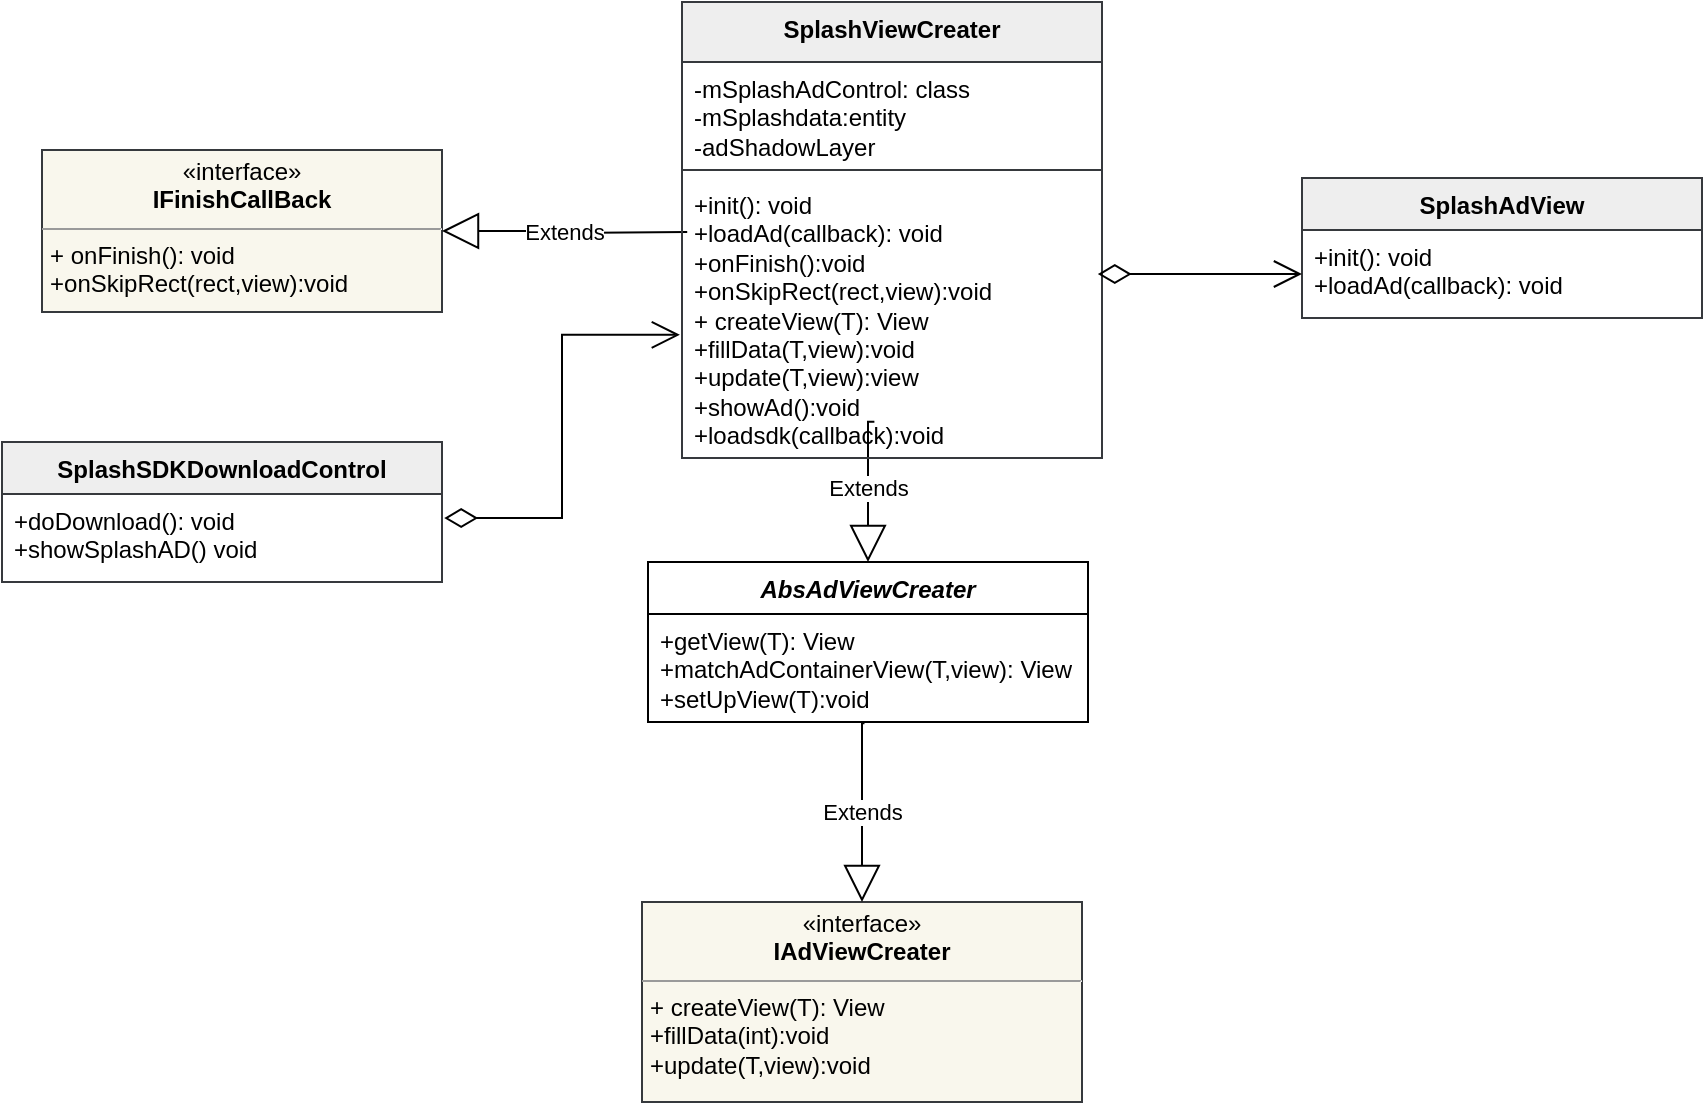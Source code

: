 <mxfile version="22.1.8" type="github">
  <diagram name="第 1 页" id="Nc3grYPA5ynb4esPSRQL">
    <mxGraphModel dx="2020" dy="626" grid="1" gridSize="10" guides="1" tooltips="1" connect="1" arrows="1" fold="1" page="1" pageScale="1" pageWidth="827" pageHeight="1169" math="0" shadow="0">
      <root>
        <mxCell id="0" />
        <mxCell id="1" parent="0" />
        <mxCell id="GuH5OVxomVTUl0tzZsFh-1" value="SplashAdView" style="swimlane;fontStyle=1;align=center;verticalAlign=top;childLayout=stackLayout;horizontal=1;startSize=26;horizontalStack=0;resizeParent=1;resizeParentMax=0;resizeLast=0;collapsible=1;marginBottom=0;whiteSpace=wrap;html=1;fillColor=#eeeeee;strokeColor=#36393d;" vertex="1" parent="1">
          <mxGeometry x="470" y="158" width="200" height="70" as="geometry" />
        </mxCell>
        <mxCell id="GuH5OVxomVTUl0tzZsFh-2" value="+init&lt;span style=&quot;background-color: initial;&quot;&gt;(): void&lt;br&gt;&lt;/span&gt;&lt;span style=&quot;border-color: var(--border-color); background-color: initial;&quot;&gt;+loadAd&lt;span style=&quot;border-color: var(--border-color); background-color: initial;&quot;&gt;(callback): void&lt;/span&gt;&lt;br&gt;&lt;/span&gt;" style="text;strokeColor=none;fillColor=none;align=left;verticalAlign=top;spacingLeft=4;spacingRight=4;overflow=hidden;rotatable=0;points=[[0,0.5],[1,0.5]];portConstraint=eastwest;whiteSpace=wrap;html=1;" vertex="1" parent="GuH5OVxomVTUl0tzZsFh-1">
          <mxGeometry y="26" width="200" height="44" as="geometry" />
        </mxCell>
        <mxCell id="GuH5OVxomVTUl0tzZsFh-3" value="&lt;p style=&quot;margin:0px;margin-top:4px;text-align:center;&quot;&gt;«interface»&lt;br style=&quot;border-color: var(--border-color);&quot;&gt;&lt;b style=&quot;border-color: var(--border-color);&quot;&gt;IAdViewCreater&lt;/b&gt;&lt;/p&gt;&lt;hr size=&quot;1&quot;&gt;&lt;p style=&quot;margin:0px;margin-left:4px;&quot;&gt;+&amp;nbsp;createView&lt;span style=&quot;background-color: initial;&quot;&gt;(T): View&lt;/span&gt;&lt;/p&gt;&lt;p style=&quot;margin:0px;margin-left:4px;&quot;&gt;&lt;span style=&quot;background-color: initial;&quot;&gt;+fillData(int):void&lt;/span&gt;&lt;/p&gt;&lt;p style=&quot;margin:0px;margin-left:4px;&quot;&gt;+update&lt;span style=&quot;background-color: initial;&quot;&gt;(T,view):void&lt;/span&gt;&lt;/p&gt;" style="verticalAlign=top;align=left;overflow=fill;fontSize=12;fontFamily=Helvetica;html=1;whiteSpace=wrap;fillColor=#f9f7ed;strokeColor=#36393d;" vertex="1" parent="1">
          <mxGeometry x="140" y="520" width="220" height="100" as="geometry" />
        </mxCell>
        <mxCell id="GuH5OVxomVTUl0tzZsFh-4" value="&lt;i&gt;AbsAdViewCreater&lt;/i&gt;" style="swimlane;fontStyle=1;align=center;verticalAlign=top;childLayout=stackLayout;horizontal=1;startSize=26;horizontalStack=0;resizeParent=1;resizeParentMax=0;resizeLast=0;collapsible=1;marginBottom=0;whiteSpace=wrap;html=1;" vertex="1" parent="1">
          <mxGeometry x="143" y="350" width="220" height="80" as="geometry" />
        </mxCell>
        <mxCell id="GuH5OVxomVTUl0tzZsFh-5" value="+getView(T): View&lt;br&gt;+matchAdContainerView(T,view): View&lt;br&gt;+setUpView(T):void&lt;span style=&quot;background-color: initial;&quot;&gt;&lt;br&gt;&lt;/span&gt;" style="text;strokeColor=none;fillColor=none;align=left;verticalAlign=top;spacingLeft=4;spacingRight=4;overflow=hidden;rotatable=0;points=[[0,0.5],[1,0.5]];portConstraint=eastwest;whiteSpace=wrap;html=1;" vertex="1" parent="GuH5OVxomVTUl0tzZsFh-4">
          <mxGeometry y="26" width="220" height="54" as="geometry" />
        </mxCell>
        <mxCell id="GuH5OVxomVTUl0tzZsFh-6" value="Extends" style="endArrow=block;endSize=16;endFill=0;html=1;rounded=0;entryX=0.5;entryY=0;entryDx=0;entryDy=0;exitX=0.492;exitY=1.012;exitDx=0;exitDy=0;edgeStyle=orthogonalEdgeStyle;exitPerimeter=0;" edge="1" parent="1" source="GuH5OVxomVTUl0tzZsFh-5" target="GuH5OVxomVTUl0tzZsFh-3">
          <mxGeometry width="160" relative="1" as="geometry">
            <mxPoint x="72.4" y="494.004" as="sourcePoint" />
            <mxPoint x="70.4" y="430.004" as="targetPoint" />
            <Array as="points">
              <mxPoint x="250" y="431" />
            </Array>
          </mxGeometry>
        </mxCell>
        <mxCell id="GuH5OVxomVTUl0tzZsFh-9" value="&lt;p style=&quot;margin:0px;margin-top:4px;text-align:center;&quot;&gt;«interface»&lt;br style=&quot;border-color: var(--border-color);&quot;&gt;&lt;b style=&quot;border-color: var(--border-color);&quot;&gt;IFinishCallBack&lt;/b&gt;&lt;/p&gt;&lt;hr size=&quot;1&quot;&gt;&lt;p style=&quot;margin:0px;margin-left:4px;&quot;&gt;+&amp;nbsp;onFinish&lt;span style=&quot;background-color: initial;&quot;&gt;(): void&lt;/span&gt;&lt;/p&gt;&lt;p style=&quot;margin:0px;margin-left:4px;&quot;&gt;&lt;span style=&quot;background-color: initial;&quot;&gt;+&lt;/span&gt;onSkipRect(rect,view):void&lt;/p&gt;" style="verticalAlign=top;align=left;overflow=fill;fontSize=12;fontFamily=Helvetica;html=1;whiteSpace=wrap;fillColor=#f9f7ed;strokeColor=#36393d;" vertex="1" parent="1">
          <mxGeometry x="-160" y="144" width="200" height="81" as="geometry" />
        </mxCell>
        <mxCell id="GuH5OVxomVTUl0tzZsFh-10" value="Extends" style="endArrow=block;endSize=16;endFill=0;html=1;rounded=0;edgeStyle=orthogonalEdgeStyle;entryX=1;entryY=0.5;entryDx=0;entryDy=0;exitX=0.013;exitY=0.34;exitDx=0;exitDy=0;exitPerimeter=0;" edge="1" parent="1" target="GuH5OVxomVTUl0tzZsFh-9">
          <mxGeometry width="160" relative="1" as="geometry">
            <mxPoint x="162.6" y="184.96" as="sourcePoint" />
            <mxPoint x="-10" y="350" as="targetPoint" />
          </mxGeometry>
        </mxCell>
        <mxCell id="GuH5OVxomVTUl0tzZsFh-11" value="Extends" style="endArrow=block;endSize=16;endFill=0;html=1;rounded=0;entryX=0.5;entryY=0;entryDx=0;entryDy=0;exitX=0.481;exitY=0.999;exitDx=0;exitDy=0;edgeStyle=orthogonalEdgeStyle;exitPerimeter=0;" edge="1" parent="1" target="GuH5OVxomVTUl0tzZsFh-4">
          <mxGeometry width="160" relative="1" as="geometry">
            <mxPoint x="256.2" y="279.856" as="sourcePoint" />
            <mxPoint x="-59.6" y="300.004" as="targetPoint" />
            <Array as="points">
              <mxPoint x="253" y="280" />
            </Array>
          </mxGeometry>
        </mxCell>
        <mxCell id="GuH5OVxomVTUl0tzZsFh-12" value="SplashSDKDownloadControl" style="swimlane;fontStyle=1;align=center;verticalAlign=top;childLayout=stackLayout;horizontal=1;startSize=26;horizontalStack=0;resizeParent=1;resizeParentMax=0;resizeLast=0;collapsible=1;marginBottom=0;whiteSpace=wrap;html=1;fillColor=#eeeeee;strokeColor=#36393d;" vertex="1" parent="1">
          <mxGeometry x="-180" y="290" width="220" height="70" as="geometry" />
        </mxCell>
        <mxCell id="GuH5OVxomVTUl0tzZsFh-13" value="+doDownload(): void&lt;br&gt;+showSplashAD() void&lt;span style=&quot;background-color: initial;&quot;&gt;&lt;br&gt;&lt;/span&gt;" style="text;strokeColor=none;fillColor=none;align=left;verticalAlign=top;spacingLeft=4;spacingRight=4;overflow=hidden;rotatable=0;points=[[0,0.5],[1,0.5]];portConstraint=eastwest;whiteSpace=wrap;html=1;" vertex="1" parent="GuH5OVxomVTUl0tzZsFh-12">
          <mxGeometry y="26" width="220" height="44" as="geometry" />
        </mxCell>
        <mxCell id="GuH5OVxomVTUl0tzZsFh-15" value="" style="endArrow=open;html=1;endSize=12;startArrow=diamondThin;startSize=14;startFill=0;edgeStyle=orthogonalEdgeStyle;align=left;verticalAlign=bottom;rounded=0;entryX=-0.005;entryY=0.56;entryDx=0;entryDy=0;entryPerimeter=0;exitX=1.005;exitY=0.273;exitDx=0;exitDy=0;exitPerimeter=0;" edge="1" parent="1" source="GuH5OVxomVTUl0tzZsFh-13" target="GuH5OVxomVTUl0tzZsFh-21">
          <mxGeometry x="-1" y="3" relative="1" as="geometry">
            <mxPoint x="-100" y="450" as="sourcePoint" />
            <mxPoint x="160" y="224.992" as="targetPoint" />
          </mxGeometry>
        </mxCell>
        <mxCell id="GuH5OVxomVTUl0tzZsFh-18" value="SplashViewCreater" style="swimlane;fontStyle=1;align=center;verticalAlign=top;childLayout=stackLayout;horizontal=1;startSize=30;horizontalStack=0;resizeParent=1;resizeParentMax=0;resizeLast=0;collapsible=1;marginBottom=0;whiteSpace=wrap;html=1;fillColor=#eeeeee;strokeColor=#36393d;" vertex="1" parent="1">
          <mxGeometry x="160" y="70" width="210" height="228" as="geometry" />
        </mxCell>
        <mxCell id="GuH5OVxomVTUl0tzZsFh-19" value="-mSplashAdControl&lt;span style=&quot;background-color: initial;&quot;&gt;: class&lt;br&gt;&lt;/span&gt;-mSplashdata:entity&lt;br&gt;-adShadowLayer" style="text;strokeColor=none;fillColor=none;align=left;verticalAlign=top;spacingLeft=4;spacingRight=4;overflow=hidden;rotatable=0;points=[[0,0.5],[1,0.5]];portConstraint=eastwest;whiteSpace=wrap;html=1;" vertex="1" parent="GuH5OVxomVTUl0tzZsFh-18">
          <mxGeometry y="30" width="210" height="50" as="geometry" />
        </mxCell>
        <mxCell id="GuH5OVxomVTUl0tzZsFh-20" value="" style="line;strokeWidth=1;fillColor=none;align=left;verticalAlign=middle;spacingTop=-1;spacingLeft=3;spacingRight=3;rotatable=0;labelPosition=right;points=[];portConstraint=eastwest;strokeColor=inherit;" vertex="1" parent="GuH5OVxomVTUl0tzZsFh-18">
          <mxGeometry y="80" width="210" height="8" as="geometry" />
        </mxCell>
        <mxCell id="GuH5OVxomVTUl0tzZsFh-21" value="+init(): void&lt;br style=&quot;border-color: var(--border-color);&quot;&gt;&lt;span style=&quot;border-color: var(--border-color); background-color: initial;&quot;&gt;+loadAd&lt;span style=&quot;border-color: var(--border-color); background-color: initial;&quot;&gt;(callback): void&lt;br style=&quot;border-color: var(--border-color);&quot;&gt;&lt;/span&gt;+onFinish():void&lt;br style=&quot;border-color: var(--border-color);&quot;&gt;+onSkipRect(rect,view):void&lt;br style=&quot;border-color: var(--border-color);&quot;&gt;+ createView(T): View&lt;br style=&quot;border-color: var(--border-color);&quot;&gt;+fillData(T,view):void&lt;br style=&quot;border-color: var(--border-color);&quot;&gt;+update(T,view):view&lt;br style=&quot;border-color: var(--border-color);&quot;&gt;+showAd():void&lt;br style=&quot;border-color: var(--border-color);&quot;&gt;+loadsdk(callback):void&lt;/span&gt;" style="text;strokeColor=none;fillColor=none;align=left;verticalAlign=top;spacingLeft=4;spacingRight=4;overflow=hidden;rotatable=0;points=[[0,0.5],[1,0.5]];portConstraint=eastwest;whiteSpace=wrap;html=1;" vertex="1" parent="GuH5OVxomVTUl0tzZsFh-18">
          <mxGeometry y="88" width="210" height="140" as="geometry" />
        </mxCell>
        <mxCell id="GuH5OVxomVTUl0tzZsFh-22" value="" style="endArrow=open;html=1;endSize=12;startArrow=diamondThin;startSize=14;startFill=0;edgeStyle=orthogonalEdgeStyle;align=left;verticalAlign=bottom;rounded=0;entryX=0;entryY=0.5;entryDx=0;entryDy=0;exitX=0.99;exitY=0.343;exitDx=0;exitDy=0;exitPerimeter=0;" edge="1" parent="1" source="GuH5OVxomVTUl0tzZsFh-21" target="GuH5OVxomVTUl0tzZsFh-2">
          <mxGeometry x="-1" y="3" relative="1" as="geometry">
            <mxPoint x="190" y="220" as="sourcePoint" />
            <mxPoint x="350" y="220" as="targetPoint" />
          </mxGeometry>
        </mxCell>
      </root>
    </mxGraphModel>
  </diagram>
</mxfile>
